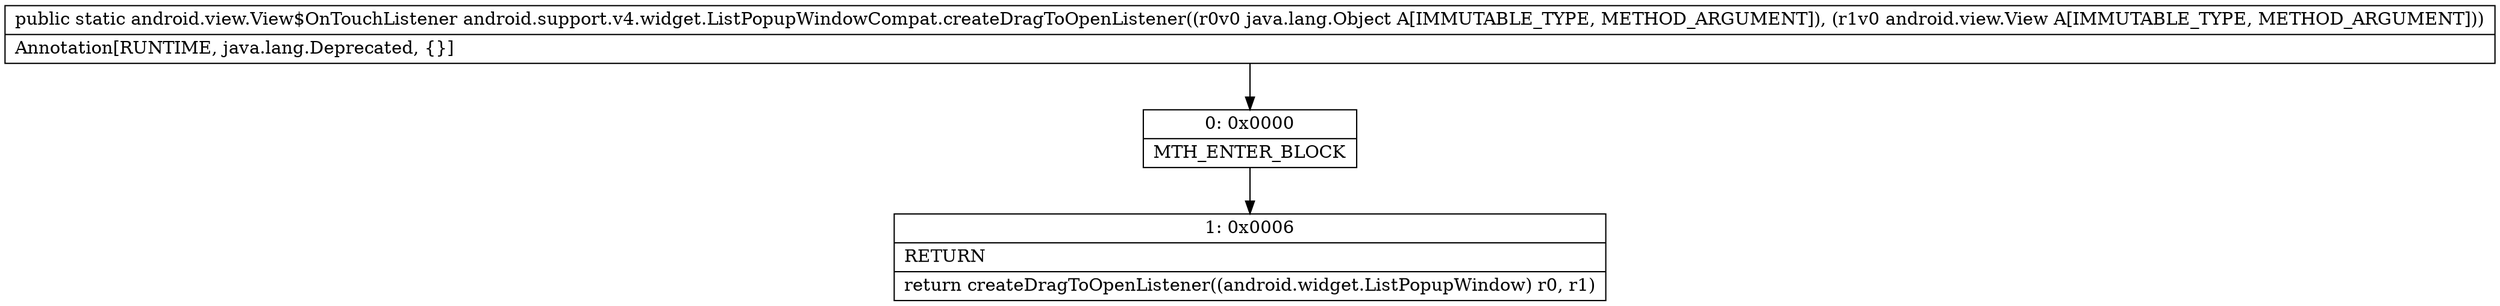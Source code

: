 digraph "CFG forandroid.support.v4.widget.ListPopupWindowCompat.createDragToOpenListener(Ljava\/lang\/Object;Landroid\/view\/View;)Landroid\/view\/View$OnTouchListener;" {
Node_0 [shape=record,label="{0\:\ 0x0000|MTH_ENTER_BLOCK\l}"];
Node_1 [shape=record,label="{1\:\ 0x0006|RETURN\l|return createDragToOpenListener((android.widget.ListPopupWindow) r0, r1)\l}"];
MethodNode[shape=record,label="{public static android.view.View$OnTouchListener android.support.v4.widget.ListPopupWindowCompat.createDragToOpenListener((r0v0 java.lang.Object A[IMMUTABLE_TYPE, METHOD_ARGUMENT]), (r1v0 android.view.View A[IMMUTABLE_TYPE, METHOD_ARGUMENT]))  | Annotation[RUNTIME, java.lang.Deprecated, \{\}]\l}"];
MethodNode -> Node_0;
Node_0 -> Node_1;
}

